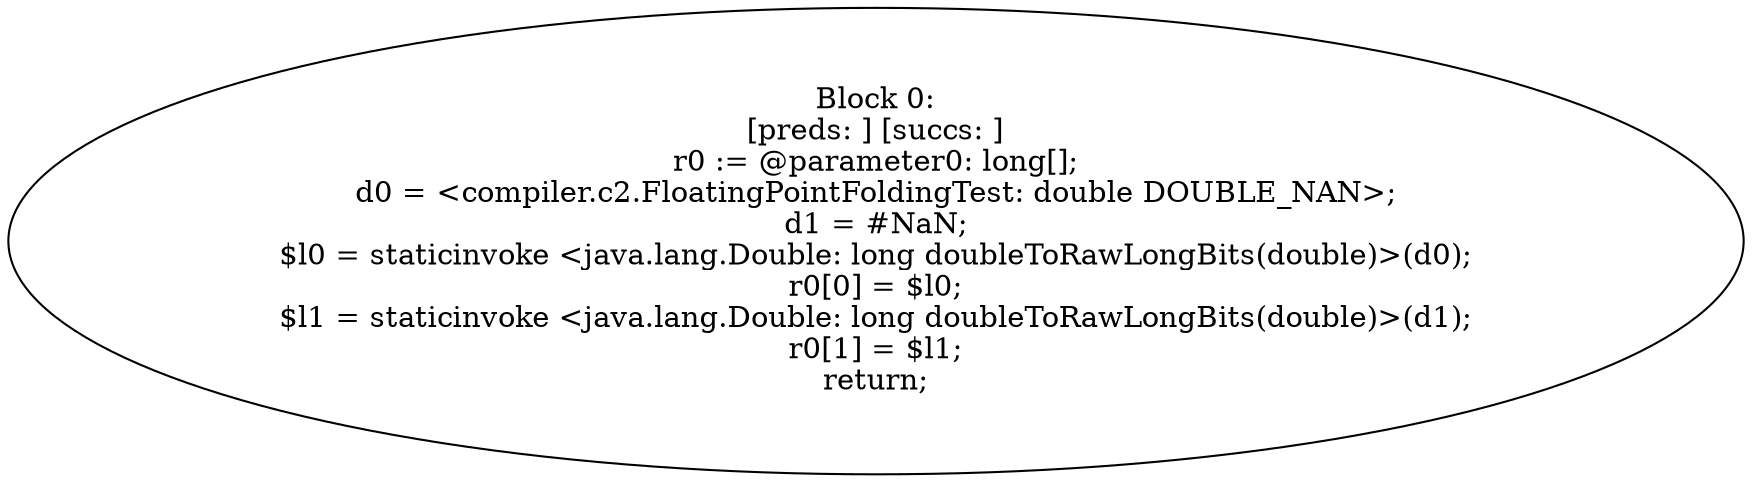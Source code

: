 digraph "unitGraph" {
    "Block 0:
[preds: ] [succs: ]
r0 := @parameter0: long[];
d0 = <compiler.c2.FloatingPointFoldingTest: double DOUBLE_NAN>;
d1 = #NaN;
$l0 = staticinvoke <java.lang.Double: long doubleToRawLongBits(double)>(d0);
r0[0] = $l0;
$l1 = staticinvoke <java.lang.Double: long doubleToRawLongBits(double)>(d1);
r0[1] = $l1;
return;
"
}
